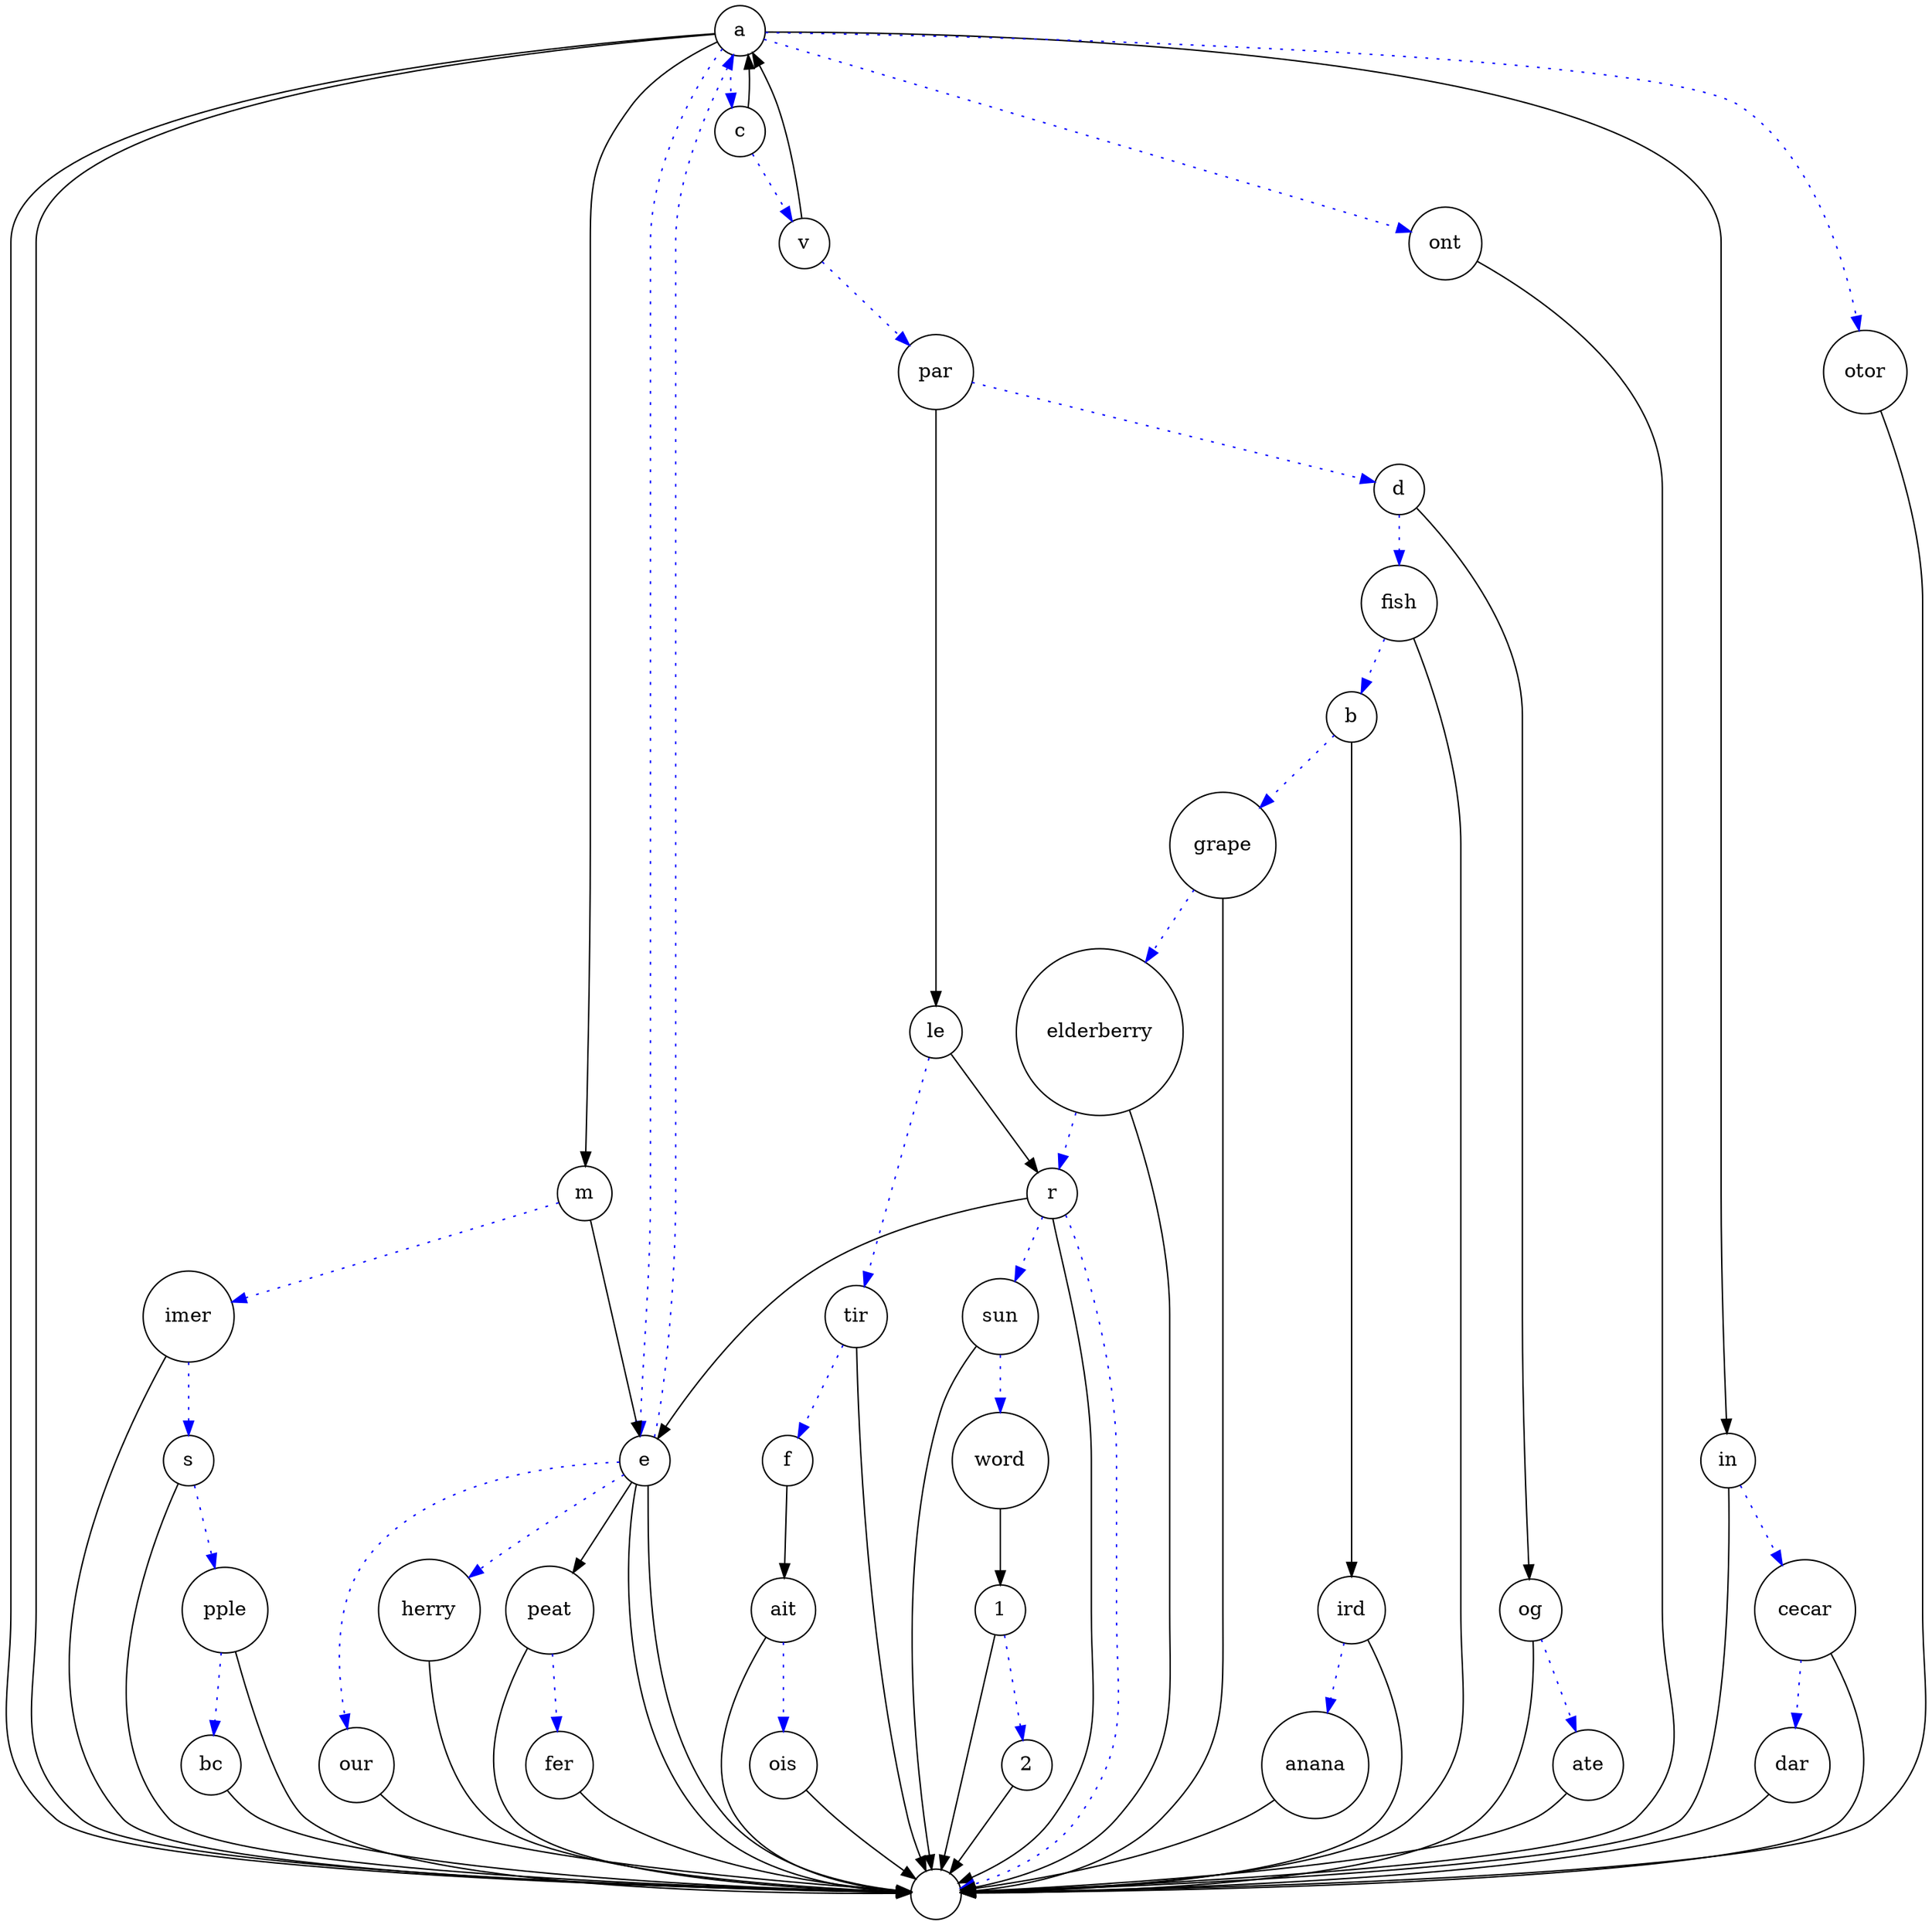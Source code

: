 digraph PatriciaTree {
  node [shape=circle];
  "a" [label="a"];
  "a" -> "m" [color=black];
  "m" [label="m"];
  "m" -> "e" [color=black];
  "e" [label="e"];
  "e" -> "" [color=black];
  "e" -> "our" [color=blue, style=dotted];
  "our" [label="our"];
  "our" -> "" [color=black];
  "m" -> "imer" [color=blue, style=dotted];
  "imer" [label="imer"];
  "imer" -> "" [color=black];
  "imer" -> "s" [color=blue, style=dotted];
  "s" [label="s"];
  "s" -> "" [color=black];
  "s" -> "pple" [color=blue, style=dotted];
  "pple" [label="pple"];
  "pple" -> "" [color=black];
  "pple" -> "bc" [color=blue, style=dotted];
  "bc" [label="bc"];
  "bc" -> "" [color=black];
  "a" -> "c" [color=blue, style=dotted];
  "c" [label="c"];
  "c" -> "a" [color=black];
  "a" [label="a"];
  "a" -> "" [color=black];
  "a" -> "e" [color=blue, style=dotted];
  "e" [label="e"];
  "e" -> "" [color=black];
  "e" -> "herry" [color=blue, style=dotted];
  "herry" [label="herry"];
  "herry" -> "" [color=black];
  "c" -> "v" [color=blue, style=dotted];
  "v" [label="v"];
  "v" -> "a" [color=black];
  "a" [label="a"];
  "a" -> "" [color=black];
  "a" -> "ont" [color=blue, style=dotted];
  "ont" [label="ont"];
  "ont" -> "" [color=black];
  "v" -> "par" [color=blue, style=dotted];
  "par" [label="par"];
  "par" -> "le" [color=black];
  "le" [label="le"];
  "le" -> "r" [color=black];
  "r" [label="r"];
  "r" -> "" [color=black];
  "r" -> "" [color=blue, style=dotted];
  "le" -> "tir" [color=blue, style=dotted];
  "tir" [label="tir"];
  "tir" -> "" [color=black];
  "tir" -> "f" [color=blue, style=dotted];
  "f" [label="f"];
  "f" -> "ait" [color=black];
  "ait" [label="ait"];
  "ait" -> "" [color=black];
  "ait" -> "ois" [color=blue, style=dotted];
  "ois" [label="ois"];
  "ois" -> "" [color=black];
  "par" -> "d" [color=blue, style=dotted];
  "d" [label="d"];
  "d" -> "og" [color=black];
  "og" [label="og"];
  "og" -> "" [color=black];
  "og" -> "ate" [color=blue, style=dotted];
  "ate" [label="ate"];
  "ate" -> "" [color=black];
  "d" -> "fish" [color=blue, style=dotted];
  "fish" [label="fish"];
  "fish" -> "" [color=black];
  "fish" -> "b" [color=blue, style=dotted];
  "b" [label="b"];
  "b" -> "ird" [color=black];
  "ird" [label="ird"];
  "ird" -> "" [color=black];
  "ird" -> "anana" [color=blue, style=dotted];
  "anana" [label="anana"];
  "anana" -> "" [color=black];
  "b" -> "grape" [color=blue, style=dotted];
  "grape" [label="grape"];
  "grape" -> "" [color=black];
  "grape" -> "elderberry" [color=blue, style=dotted];
  "elderberry" [label="elderberry"];
  "elderberry" -> "" [color=black];
  "elderberry" -> "r" [color=blue, style=dotted];
  "r" [label="r"];
  "r" -> "e" [color=black];
  "e" [label="e"];
  "e" -> "peat" [color=black];
  "peat" [label="peat"];
  "peat" -> "" [color=black];
  "peat" -> "fer" [color=blue, style=dotted];
  "fer" [label="fer"];
  "fer" -> "" [color=black];
  "e" -> "a" [color=blue, style=dotted];
  "a" [label="a"];
  "a" -> "in" [color=black];
  "in" [label="in"];
  "in" -> "" [color=black];
  "in" -> "cecar" [color=blue, style=dotted];
  "cecar" [label="cecar"];
  "cecar" -> "" [color=black];
  "cecar" -> "dar" [color=blue, style=dotted];
  "dar" [label="dar"];
  "dar" -> "" [color=black];
  "a" -> "otor" [color=blue, style=dotted];
  "otor" [label="otor"];
  "otor" -> "" [color=black];
  "r" -> "sun" [color=blue, style=dotted];
  "sun" [label="sun"];
  "sun" -> "" [color=black];
  "sun" -> "word" [color=blue, style=dotted];
  "word" [label="word"];
  "word" -> "1" [color=black];
  "1" [label="1"];
  "1" -> "" [color=black];
  "1" -> "2" [color=blue, style=dotted];
  "2" [label="2"];
  "2" -> "" [color=black];
}
